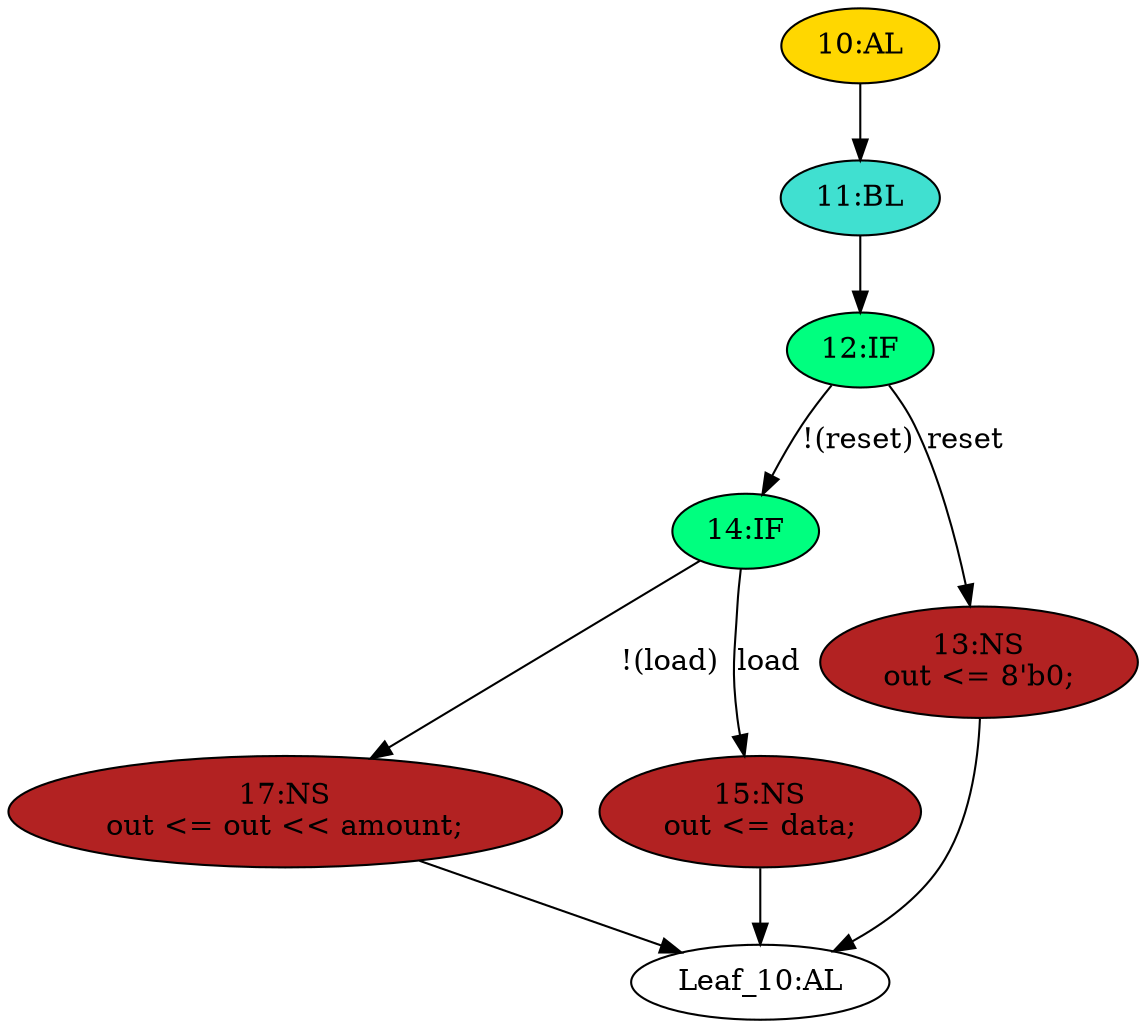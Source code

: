 strict digraph "" {
	node [label="\N"];
	"10:AL"	[ast="<pyverilog.vparser.ast.Always object at 0x7fce9d4f0650>",
		clk_sens=True,
		fillcolor=gold,
		label="10:AL",
		sens="['clk', 'reset']",
		statements="[]",
		style=filled,
		typ=Always,
		use_var="['load', 'reset', 'amount', 'data', 'out']"];
	"11:BL"	[ast="<pyverilog.vparser.ast.Block object at 0x7fce9d4f0890>",
		fillcolor=turquoise,
		label="11:BL",
		statements="[]",
		style=filled,
		typ=Block];
	"10:AL" -> "11:BL"	[cond="[]",
		lineno=None];
	"12:IF"	[ast="<pyverilog.vparser.ast.IfStatement object at 0x7fce9d4f08d0>",
		fillcolor=springgreen,
		label="12:IF",
		statements="[]",
		style=filled,
		typ=IfStatement];
	"14:IF"	[ast="<pyverilog.vparser.ast.IfStatement object at 0x7fce9d4f0950>",
		fillcolor=springgreen,
		label="14:IF",
		statements="[]",
		style=filled,
		typ=IfStatement];
	"12:IF" -> "14:IF"	[cond="['reset']",
		label="!(reset)",
		lineno=12];
	"13:NS"	[ast="<pyverilog.vparser.ast.NonblockingSubstitution object at 0x7fce9d4f0d50>",
		fillcolor=firebrick,
		label="13:NS
out <= 8'b0;",
		statements="[<pyverilog.vparser.ast.NonblockingSubstitution object at 0x7fce9d4f0d50>]",
		style=filled,
		typ=NonblockingSubstitution];
	"12:IF" -> "13:NS"	[cond="['reset']",
		label=reset,
		lineno=12];
	"11:BL" -> "12:IF"	[cond="[]",
		lineno=None];
	"17:NS"	[ast="<pyverilog.vparser.ast.NonblockingSubstitution object at 0x7fce9d4f0990>",
		fillcolor=firebrick,
		label="17:NS
out <= out << amount;",
		statements="[<pyverilog.vparser.ast.NonblockingSubstitution object at 0x7fce9d4f0990>]",
		style=filled,
		typ=NonblockingSubstitution];
	"14:IF" -> "17:NS"	[cond="['load']",
		label="!(load)",
		lineno=14];
	"15:NS"	[ast="<pyverilog.vparser.ast.NonblockingSubstitution object at 0x7fce9d4f0bd0>",
		fillcolor=firebrick,
		label="15:NS
out <= data;",
		statements="[<pyverilog.vparser.ast.NonblockingSubstitution object at 0x7fce9d4f0bd0>]",
		style=filled,
		typ=NonblockingSubstitution];
	"14:IF" -> "15:NS"	[cond="['load']",
		label=load,
		lineno=14];
	"Leaf_10:AL"	[def_var="['out']",
		label="Leaf_10:AL"];
	"17:NS" -> "Leaf_10:AL"	[cond="[]",
		lineno=None];
	"15:NS" -> "Leaf_10:AL"	[cond="[]",
		lineno=None];
	"13:NS" -> "Leaf_10:AL"	[cond="[]",
		lineno=None];
}
